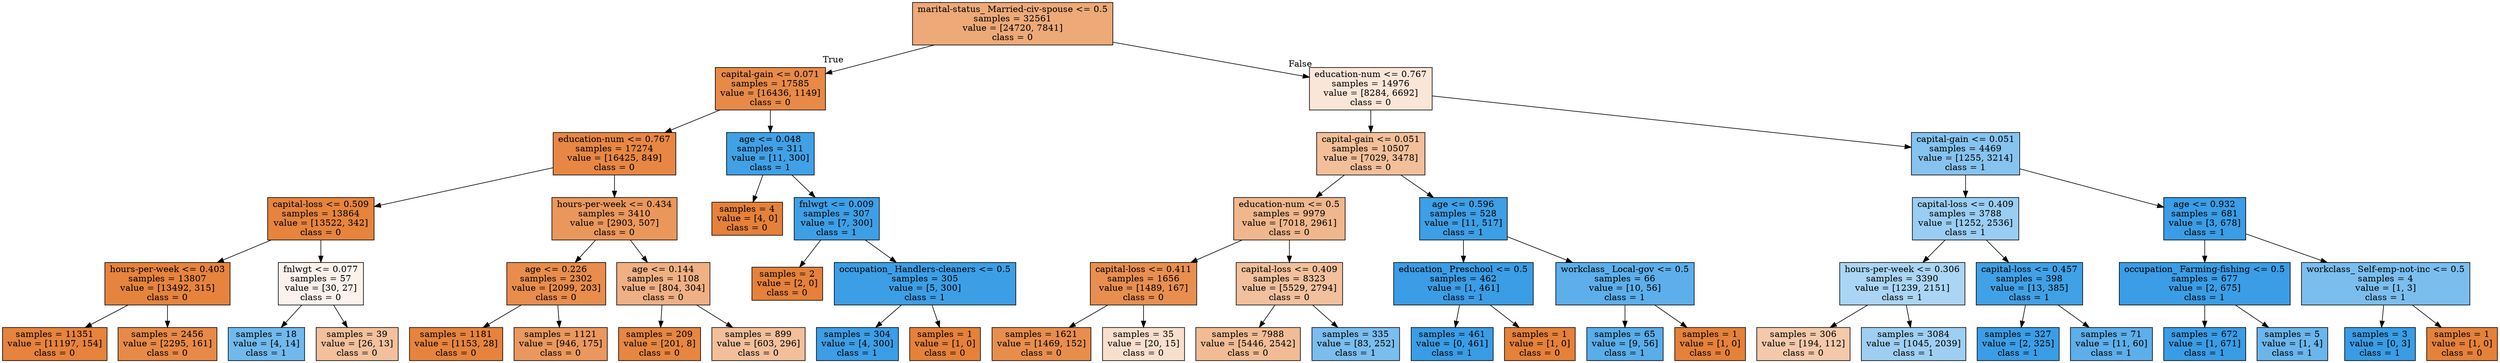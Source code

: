 digraph Tree {
node [shape=box, style="filled", color="black"] ;
0 [label="marital-status_ Married-civ-spouse <= 0.5\nsamples = 32561\nvalue = [24720, 7841]\nclass = 0", fillcolor="#e58139ae"] ;
1 [label="capital-gain <= 0.071\nsamples = 17585\nvalue = [16436, 1149]\nclass = 0", fillcolor="#e58139ed"] ;
0 -> 1 [labeldistance=2.5, labelangle=45, headlabel="True"] ;
2 [label="education-num <= 0.767\nsamples = 17274\nvalue = [16425, 849]\nclass = 0", fillcolor="#e58139f2"] ;
1 -> 2 ;
3 [label="capital-loss <= 0.509\nsamples = 13864\nvalue = [13522, 342]\nclass = 0", fillcolor="#e58139f9"] ;
2 -> 3 ;
4 [label="hours-per-week <= 0.403\nsamples = 13807\nvalue = [13492, 315]\nclass = 0", fillcolor="#e58139f9"] ;
3 -> 4 ;
5 [label="samples = 11351\nvalue = [11197, 154]\nclass = 0", fillcolor="#e58139fb"] ;
4 -> 5 ;
6 [label="samples = 2456\nvalue = [2295, 161]\nclass = 0", fillcolor="#e58139ed"] ;
4 -> 6 ;
7 [label="fnlwgt <= 0.077\nsamples = 57\nvalue = [30, 27]\nclass = 0", fillcolor="#e5813919"] ;
3 -> 7 ;
8 [label="samples = 18\nvalue = [4, 14]\nclass = 1", fillcolor="#399de5b6"] ;
7 -> 8 ;
9 [label="samples = 39\nvalue = [26, 13]\nclass = 0", fillcolor="#e581397f"] ;
7 -> 9 ;
10 [label="hours-per-week <= 0.434\nsamples = 3410\nvalue = [2903, 507]\nclass = 0", fillcolor="#e58139d2"] ;
2 -> 10 ;
11 [label="age <= 0.226\nsamples = 2302\nvalue = [2099, 203]\nclass = 0", fillcolor="#e58139e6"] ;
10 -> 11 ;
12 [label="samples = 1181\nvalue = [1153, 28]\nclass = 0", fillcolor="#e58139f9"] ;
11 -> 12 ;
13 [label="samples = 1121\nvalue = [946, 175]\nclass = 0", fillcolor="#e58139d0"] ;
11 -> 13 ;
14 [label="age <= 0.144\nsamples = 1108\nvalue = [804, 304]\nclass = 0", fillcolor="#e581399f"] ;
10 -> 14 ;
15 [label="samples = 209\nvalue = [201, 8]\nclass = 0", fillcolor="#e58139f5"] ;
14 -> 15 ;
16 [label="samples = 899\nvalue = [603, 296]\nclass = 0", fillcolor="#e5813982"] ;
14 -> 16 ;
17 [label="age <= 0.048\nsamples = 311\nvalue = [11, 300]\nclass = 1", fillcolor="#399de5f6"] ;
1 -> 17 ;
18 [label="samples = 4\nvalue = [4, 0]\nclass = 0", fillcolor="#e58139ff"] ;
17 -> 18 ;
19 [label="fnlwgt <= 0.009\nsamples = 307\nvalue = [7, 300]\nclass = 1", fillcolor="#399de5f9"] ;
17 -> 19 ;
20 [label="samples = 2\nvalue = [2, 0]\nclass = 0", fillcolor="#e58139ff"] ;
19 -> 20 ;
21 [label="occupation_ Handlers-cleaners <= 0.5\nsamples = 305\nvalue = [5, 300]\nclass = 1", fillcolor="#399de5fb"] ;
19 -> 21 ;
22 [label="samples = 304\nvalue = [4, 300]\nclass = 1", fillcolor="#399de5fc"] ;
21 -> 22 ;
23 [label="samples = 1\nvalue = [1, 0]\nclass = 0", fillcolor="#e58139ff"] ;
21 -> 23 ;
24 [label="education-num <= 0.767\nsamples = 14976\nvalue = [8284, 6692]\nclass = 0", fillcolor="#e5813931"] ;
0 -> 24 [labeldistance=2.5, labelangle=-45, headlabel="False"] ;
25 [label="capital-gain <= 0.051\nsamples = 10507\nvalue = [7029, 3478]\nclass = 0", fillcolor="#e5813981"] ;
24 -> 25 ;
26 [label="education-num <= 0.5\nsamples = 9979\nvalue = [7018, 2961]\nclass = 0", fillcolor="#e5813993"] ;
25 -> 26 ;
27 [label="capital-loss <= 0.411\nsamples = 1656\nvalue = [1489, 167]\nclass = 0", fillcolor="#e58139e2"] ;
26 -> 27 ;
28 [label="samples = 1621\nvalue = [1469, 152]\nclass = 0", fillcolor="#e58139e5"] ;
27 -> 28 ;
29 [label="samples = 35\nvalue = [20, 15]\nclass = 0", fillcolor="#e5813940"] ;
27 -> 29 ;
30 [label="capital-loss <= 0.409\nsamples = 8323\nvalue = [5529, 2794]\nclass = 0", fillcolor="#e581397e"] ;
26 -> 30 ;
31 [label="samples = 7988\nvalue = [5446, 2542]\nclass = 0", fillcolor="#e5813988"] ;
30 -> 31 ;
32 [label="samples = 335\nvalue = [83, 252]\nclass = 1", fillcolor="#399de5ab"] ;
30 -> 32 ;
33 [label="age <= 0.596\nsamples = 528\nvalue = [11, 517]\nclass = 1", fillcolor="#399de5fa"] ;
25 -> 33 ;
34 [label="education_ Preschool <= 0.5\nsamples = 462\nvalue = [1, 461]\nclass = 1", fillcolor="#399de5fe"] ;
33 -> 34 ;
35 [label="samples = 461\nvalue = [0, 461]\nclass = 1", fillcolor="#399de5ff"] ;
34 -> 35 ;
36 [label="samples = 1\nvalue = [1, 0]\nclass = 0", fillcolor="#e58139ff"] ;
34 -> 36 ;
37 [label="workclass_ Local-gov <= 0.5\nsamples = 66\nvalue = [10, 56]\nclass = 1", fillcolor="#399de5d1"] ;
33 -> 37 ;
38 [label="samples = 65\nvalue = [9, 56]\nclass = 1", fillcolor="#399de5d6"] ;
37 -> 38 ;
39 [label="samples = 1\nvalue = [1, 0]\nclass = 0", fillcolor="#e58139ff"] ;
37 -> 39 ;
40 [label="capital-gain <= 0.051\nsamples = 4469\nvalue = [1255, 3214]\nclass = 1", fillcolor="#399de59b"] ;
24 -> 40 ;
41 [label="capital-loss <= 0.409\nsamples = 3788\nvalue = [1252, 2536]\nclass = 1", fillcolor="#399de581"] ;
40 -> 41 ;
42 [label="hours-per-week <= 0.306\nsamples = 3390\nvalue = [1239, 2151]\nclass = 1", fillcolor="#399de56c"] ;
41 -> 42 ;
43 [label="samples = 306\nvalue = [194, 112]\nclass = 0", fillcolor="#e581396c"] ;
42 -> 43 ;
44 [label="samples = 3084\nvalue = [1045, 2039]\nclass = 1", fillcolor="#399de57c"] ;
42 -> 44 ;
45 [label="capital-loss <= 0.457\nsamples = 398\nvalue = [13, 385]\nclass = 1", fillcolor="#399de5f6"] ;
41 -> 45 ;
46 [label="samples = 327\nvalue = [2, 325]\nclass = 1", fillcolor="#399de5fd"] ;
45 -> 46 ;
47 [label="samples = 71\nvalue = [11, 60]\nclass = 1", fillcolor="#399de5d0"] ;
45 -> 47 ;
48 [label="age <= 0.932\nsamples = 681\nvalue = [3, 678]\nclass = 1", fillcolor="#399de5fe"] ;
40 -> 48 ;
49 [label="occupation_ Farming-fishing <= 0.5\nsamples = 677\nvalue = [2, 675]\nclass = 1", fillcolor="#399de5fe"] ;
48 -> 49 ;
50 [label="samples = 672\nvalue = [1, 671]\nclass = 1", fillcolor="#399de5ff"] ;
49 -> 50 ;
51 [label="samples = 5\nvalue = [1, 4]\nclass = 1", fillcolor="#399de5bf"] ;
49 -> 51 ;
52 [label="workclass_ Self-emp-not-inc <= 0.5\nsamples = 4\nvalue = [1, 3]\nclass = 1", fillcolor="#399de5aa"] ;
48 -> 52 ;
53 [label="samples = 3\nvalue = [0, 3]\nclass = 1", fillcolor="#399de5ff"] ;
52 -> 53 ;
54 [label="samples = 1\nvalue = [1, 0]\nclass = 0", fillcolor="#e58139ff"] ;
52 -> 54 ;
}